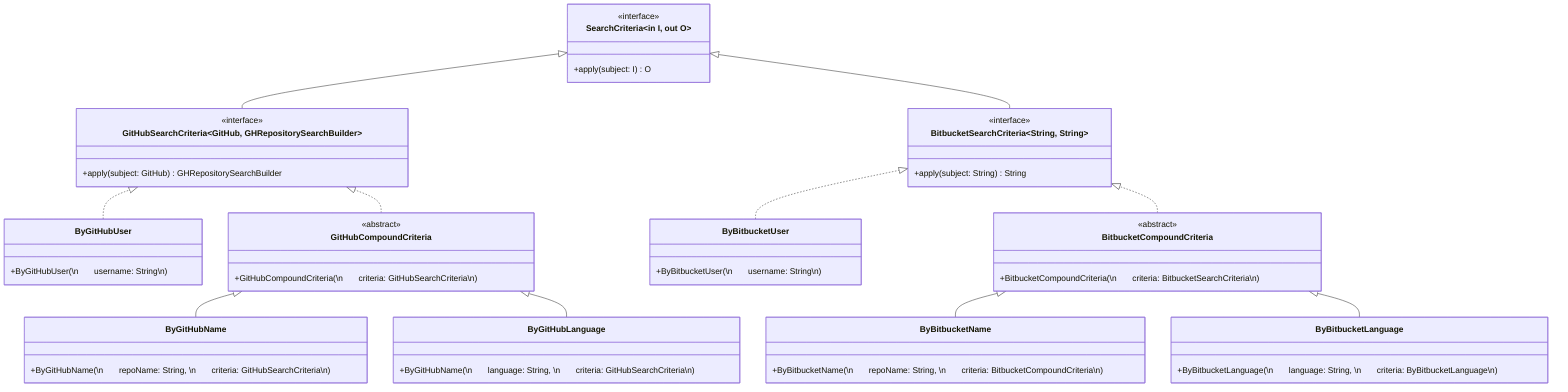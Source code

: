 classDiagram
    direction BT
    class SearchCriteria~in I, out O~ {
        <<interface>>
        +apply(subject: I) O
    }

    class GitHubSearchCriteria~GitHub, GHRepositorySearchBuilder~ {
        <<interface>>
        +apply(subject: GitHub) GHRepositorySearchBuilder
    }
    GitHubSearchCriteria --|> SearchCriteria
    class ByGitHubUser {
        +ByGitHubUser(\nㅤㅤusername: String\n)
    }
    ByGitHubUser ..|> GitHubSearchCriteria
    class GitHubCompoundCriteria {
        <<abstract>>
        +GitHubCompoundCriteria(\nㅤㅤcriteria: GitHubSearchCriteria\n)
    }
    GitHubCompoundCriteria ..|> GitHubSearchCriteria
    class ByGitHubName {
        +ByGitHubName(\nㅤㅤrepoName: String, \nㅤㅤcriteria: GitHubSearchCriteria\n)
    }
    ByGitHubName --|> GitHubCompoundCriteria
    class ByGitHubLanguage {
        +ByGitHubName(\nㅤㅤlanguage: String, \nㅤㅤcriteria: GitHubSearchCriteria\n)
    }
    ByGitHubLanguage --|> GitHubCompoundCriteria

    class BitbucketSearchCriteria~String, String~ {
        <<interface>>
        +apply(subject: String) String
    }
    BitbucketSearchCriteria --|> SearchCriteria
    class ByBitbucketUser {
        +ByBitbucketUser(\nㅤㅤusername: String\n)
    }
    ByBitbucketUser ..|> BitbucketSearchCriteria
    class BitbucketCompoundCriteria {
        <<abstract>>
        +BitbucketCompoundCriteria(\nㅤㅤcriteria: BitbucketSearchCriteria\n)
    }
    BitbucketCompoundCriteria ..|> BitbucketSearchCriteria
    class ByBitbucketName {
        +ByBitbucketName(\nㅤㅤrepoName: String, \nㅤㅤcriteria: BitbucketCompoundCriteria\n)
    }
    ByBitbucketName --|> BitbucketCompoundCriteria
    class ByBitbucketLanguage {
        +ByBitbucketLanguage(\nㅤㅤlanguage: String, \nㅤㅤcriteria: ByBitbucketLanguage\n)
    }
    ByBitbucketLanguage --|> BitbucketCompoundCriteria